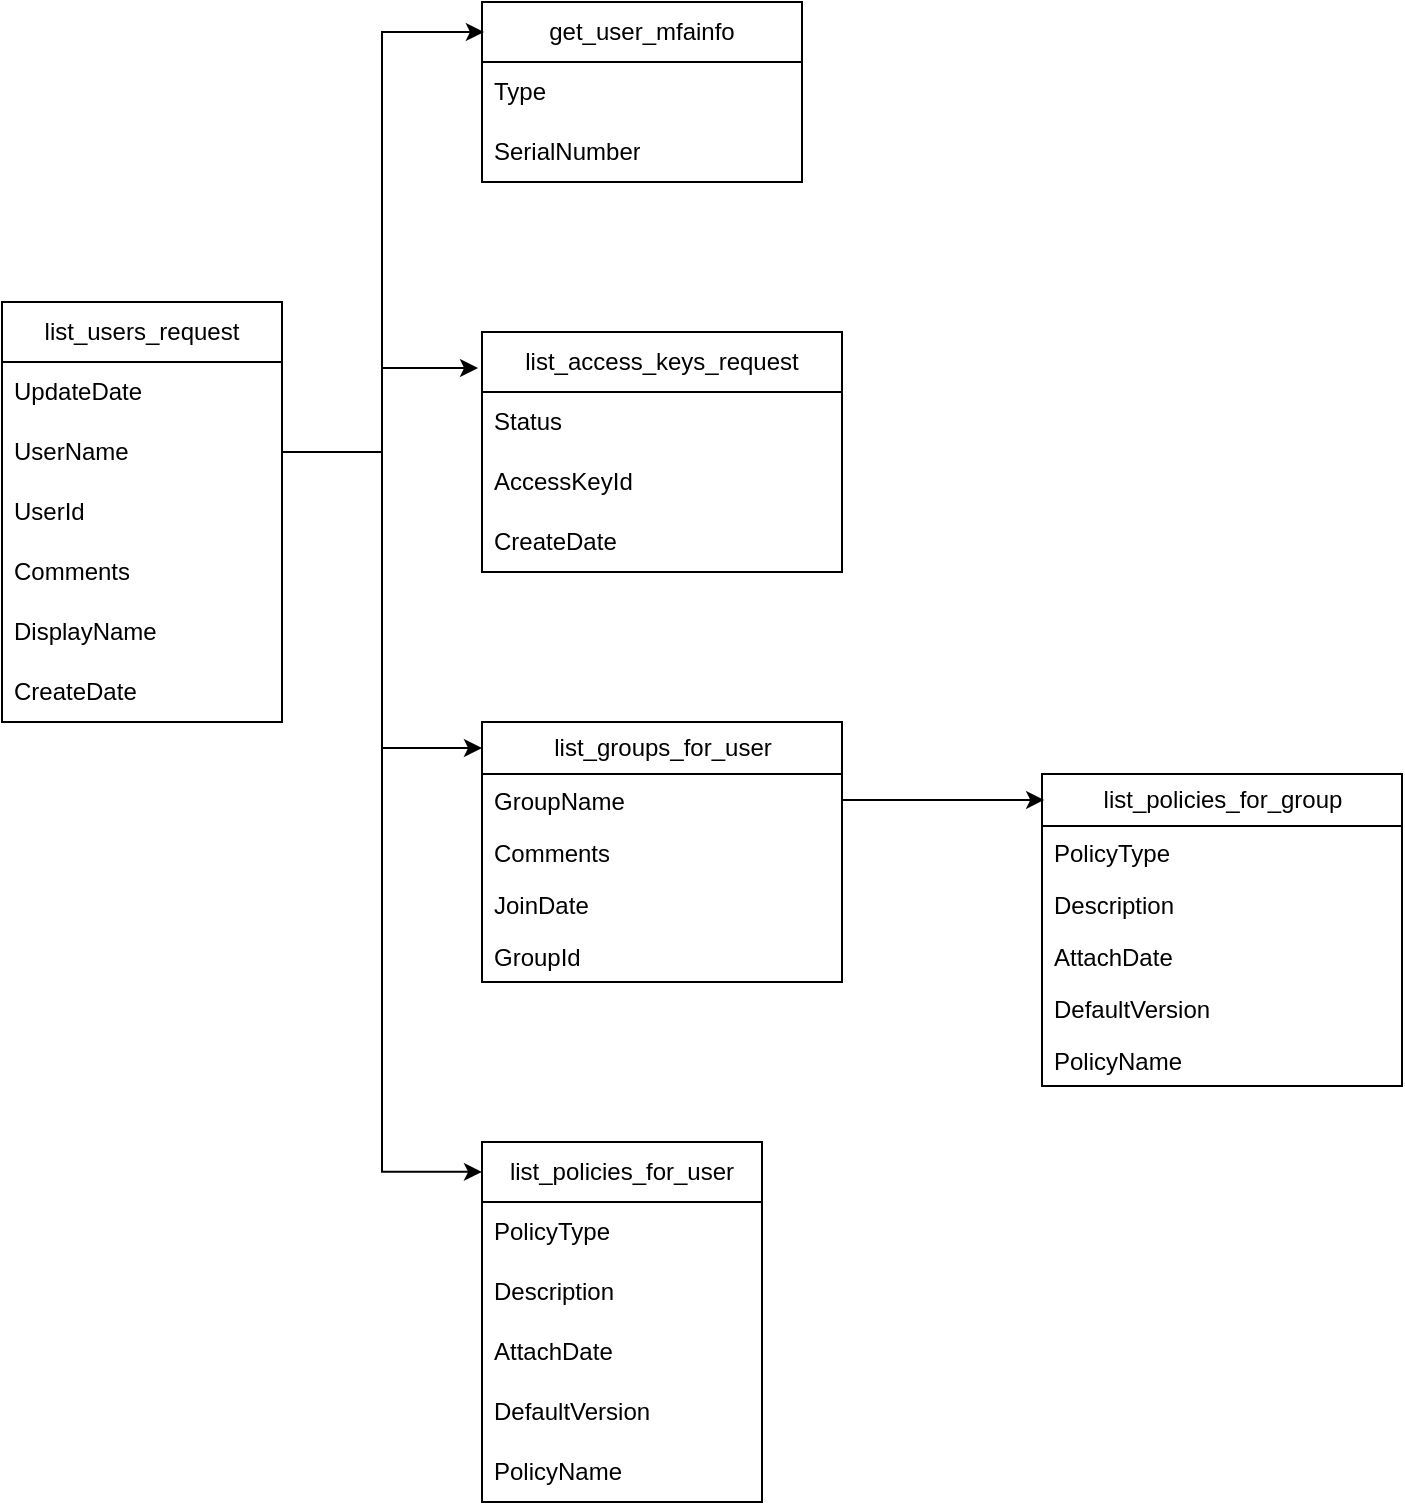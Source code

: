 <mxfile version="24.6.4" type="github">
  <diagram name="第 1 页" id="qgJlCf7dbx8LFe6jDjku">
    <mxGraphModel dx="1426" dy="793" grid="1" gridSize="10" guides="1" tooltips="1" connect="1" arrows="1" fold="1" page="1" pageScale="1" pageWidth="827" pageHeight="1169" math="0" shadow="0">
      <root>
        <mxCell id="0" />
        <mxCell id="1" parent="0" />
        <mxCell id="kxppfkElTFDK9CEzVDiU-2" value="list_users_request" style="swimlane;fontStyle=0;childLayout=stackLayout;horizontal=1;startSize=30;horizontalStack=0;resizeParent=1;resizeParentMax=0;resizeLast=0;collapsible=1;marginBottom=0;whiteSpace=wrap;html=1;" vertex="1" parent="1">
          <mxGeometry x="100" y="210" width="140" height="210" as="geometry" />
        </mxCell>
        <mxCell id="kxppfkElTFDK9CEzVDiU-3" value="UpdateDate" style="text;strokeColor=none;fillColor=none;align=left;verticalAlign=middle;spacingLeft=4;spacingRight=4;overflow=hidden;points=[[0,0.5],[1,0.5]];portConstraint=eastwest;rotatable=0;whiteSpace=wrap;html=1;" vertex="1" parent="kxppfkElTFDK9CEzVDiU-2">
          <mxGeometry y="30" width="140" height="30" as="geometry" />
        </mxCell>
        <mxCell id="kxppfkElTFDK9CEzVDiU-4" value="UserName" style="text;strokeColor=none;fillColor=none;align=left;verticalAlign=middle;spacingLeft=4;spacingRight=4;overflow=hidden;points=[[0,0.5],[1,0.5]];portConstraint=eastwest;rotatable=0;whiteSpace=wrap;html=1;" vertex="1" parent="kxppfkElTFDK9CEzVDiU-2">
          <mxGeometry y="60" width="140" height="30" as="geometry" />
        </mxCell>
        <mxCell id="kxppfkElTFDK9CEzVDiU-5" value="UserId" style="text;strokeColor=none;fillColor=none;align=left;verticalAlign=middle;spacingLeft=4;spacingRight=4;overflow=hidden;points=[[0,0.5],[1,0.5]];portConstraint=eastwest;rotatable=0;whiteSpace=wrap;html=1;" vertex="1" parent="kxppfkElTFDK9CEzVDiU-2">
          <mxGeometry y="90" width="140" height="30" as="geometry" />
        </mxCell>
        <mxCell id="kxppfkElTFDK9CEzVDiU-6" value="Comments" style="text;strokeColor=none;fillColor=none;align=left;verticalAlign=middle;spacingLeft=4;spacingRight=4;overflow=hidden;points=[[0,0.5],[1,0.5]];portConstraint=eastwest;rotatable=0;whiteSpace=wrap;html=1;" vertex="1" parent="kxppfkElTFDK9CEzVDiU-2">
          <mxGeometry y="120" width="140" height="30" as="geometry" />
        </mxCell>
        <mxCell id="kxppfkElTFDK9CEzVDiU-7" value="DisplayName" style="text;strokeColor=none;fillColor=none;align=left;verticalAlign=middle;spacingLeft=4;spacingRight=4;overflow=hidden;points=[[0,0.5],[1,0.5]];portConstraint=eastwest;rotatable=0;whiteSpace=wrap;html=1;" vertex="1" parent="kxppfkElTFDK9CEzVDiU-2">
          <mxGeometry y="150" width="140" height="30" as="geometry" />
        </mxCell>
        <mxCell id="kxppfkElTFDK9CEzVDiU-8" value="CreateDate" style="text;strokeColor=none;fillColor=none;align=left;verticalAlign=middle;spacingLeft=4;spacingRight=4;overflow=hidden;points=[[0,0.5],[1,0.5]];portConstraint=eastwest;rotatable=0;whiteSpace=wrap;html=1;" vertex="1" parent="kxppfkElTFDK9CEzVDiU-2">
          <mxGeometry y="180" width="140" height="30" as="geometry" />
        </mxCell>
        <mxCell id="kxppfkElTFDK9CEzVDiU-9" value="get_user_mfainfo" style="swimlane;fontStyle=0;childLayout=stackLayout;horizontal=1;startSize=30;horizontalStack=0;resizeParent=1;resizeParentMax=0;resizeLast=0;collapsible=1;marginBottom=0;whiteSpace=wrap;html=1;" vertex="1" parent="1">
          <mxGeometry x="340" y="60" width="160" height="90" as="geometry" />
        </mxCell>
        <mxCell id="kxppfkElTFDK9CEzVDiU-10" value="Type" style="text;strokeColor=none;fillColor=none;align=left;verticalAlign=middle;spacingLeft=4;spacingRight=4;overflow=hidden;points=[[0,0.5],[1,0.5]];portConstraint=eastwest;rotatable=0;whiteSpace=wrap;html=1;" vertex="1" parent="kxppfkElTFDK9CEzVDiU-9">
          <mxGeometry y="30" width="160" height="30" as="geometry" />
        </mxCell>
        <mxCell id="kxppfkElTFDK9CEzVDiU-11" value="SerialNumber" style="text;strokeColor=none;fillColor=none;align=left;verticalAlign=middle;spacingLeft=4;spacingRight=4;overflow=hidden;points=[[0,0.5],[1,0.5]];portConstraint=eastwest;rotatable=0;whiteSpace=wrap;html=1;" vertex="1" parent="kxppfkElTFDK9CEzVDiU-9">
          <mxGeometry y="60" width="160" height="30" as="geometry" />
        </mxCell>
        <mxCell id="kxppfkElTFDK9CEzVDiU-15" value="list_access_keys_request" style="swimlane;fontStyle=0;childLayout=stackLayout;horizontal=1;startSize=30;horizontalStack=0;resizeParent=1;resizeParentMax=0;resizeLast=0;collapsible=1;marginBottom=0;whiteSpace=wrap;html=1;" vertex="1" parent="1">
          <mxGeometry x="340" y="225" width="180" height="120" as="geometry" />
        </mxCell>
        <mxCell id="kxppfkElTFDK9CEzVDiU-16" value="Status" style="text;strokeColor=none;fillColor=none;align=left;verticalAlign=middle;spacingLeft=4;spacingRight=4;overflow=hidden;points=[[0,0.5],[1,0.5]];portConstraint=eastwest;rotatable=0;whiteSpace=wrap;html=1;" vertex="1" parent="kxppfkElTFDK9CEzVDiU-15">
          <mxGeometry y="30" width="180" height="30" as="geometry" />
        </mxCell>
        <mxCell id="kxppfkElTFDK9CEzVDiU-17" value="AccessKeyId" style="text;strokeColor=none;fillColor=none;align=left;verticalAlign=middle;spacingLeft=4;spacingRight=4;overflow=hidden;points=[[0,0.5],[1,0.5]];portConstraint=eastwest;rotatable=0;whiteSpace=wrap;html=1;" vertex="1" parent="kxppfkElTFDK9CEzVDiU-15">
          <mxGeometry y="60" width="180" height="30" as="geometry" />
        </mxCell>
        <mxCell id="kxppfkElTFDK9CEzVDiU-18" value="CreateDate" style="text;strokeColor=none;fillColor=none;align=left;verticalAlign=middle;spacingLeft=4;spacingRight=4;overflow=hidden;points=[[0,0.5],[1,0.5]];portConstraint=eastwest;rotatable=0;whiteSpace=wrap;html=1;" vertex="1" parent="kxppfkElTFDK9CEzVDiU-15">
          <mxGeometry y="90" width="180" height="30" as="geometry" />
        </mxCell>
        <mxCell id="kxppfkElTFDK9CEzVDiU-19" style="edgeStyle=orthogonalEdgeStyle;rounded=0;orthogonalLoop=1;jettySize=auto;html=1;entryX=-0.011;entryY=0.15;entryDx=0;entryDy=0;entryPerimeter=0;" edge="1" parent="1" source="kxppfkElTFDK9CEzVDiU-4" target="kxppfkElTFDK9CEzVDiU-15">
          <mxGeometry relative="1" as="geometry" />
        </mxCell>
        <mxCell id="kxppfkElTFDK9CEzVDiU-20" style="edgeStyle=orthogonalEdgeStyle;rounded=0;orthogonalLoop=1;jettySize=auto;html=1;exitX=1;exitY=0.5;exitDx=0;exitDy=0;entryX=0.006;entryY=0.167;entryDx=0;entryDy=0;entryPerimeter=0;" edge="1" parent="1" source="kxppfkElTFDK9CEzVDiU-4" target="kxppfkElTFDK9CEzVDiU-9">
          <mxGeometry relative="1" as="geometry" />
        </mxCell>
        <mxCell id="kxppfkElTFDK9CEzVDiU-21" value="list_policies_for_group" style="swimlane;fontStyle=0;childLayout=stackLayout;horizontal=1;startSize=26;fillColor=none;horizontalStack=0;resizeParent=1;resizeParentMax=0;resizeLast=0;collapsible=1;marginBottom=0;html=1;" vertex="1" parent="1">
          <mxGeometry x="620" y="446" width="180" height="156" as="geometry" />
        </mxCell>
        <mxCell id="kxppfkElTFDK9CEzVDiU-22" value="PolicyType" style="text;strokeColor=none;fillColor=none;align=left;verticalAlign=top;spacingLeft=4;spacingRight=4;overflow=hidden;rotatable=0;points=[[0,0.5],[1,0.5]];portConstraint=eastwest;whiteSpace=wrap;html=1;" vertex="1" parent="kxppfkElTFDK9CEzVDiU-21">
          <mxGeometry y="26" width="180" height="26" as="geometry" />
        </mxCell>
        <mxCell id="kxppfkElTFDK9CEzVDiU-23" value="Description" style="text;strokeColor=none;fillColor=none;align=left;verticalAlign=top;spacingLeft=4;spacingRight=4;overflow=hidden;rotatable=0;points=[[0,0.5],[1,0.5]];portConstraint=eastwest;whiteSpace=wrap;html=1;" vertex="1" parent="kxppfkElTFDK9CEzVDiU-21">
          <mxGeometry y="52" width="180" height="26" as="geometry" />
        </mxCell>
        <mxCell id="kxppfkElTFDK9CEzVDiU-24" value="AttachDate" style="text;strokeColor=none;fillColor=none;align=left;verticalAlign=top;spacingLeft=4;spacingRight=4;overflow=hidden;rotatable=0;points=[[0,0.5],[1,0.5]];portConstraint=eastwest;whiteSpace=wrap;html=1;" vertex="1" parent="kxppfkElTFDK9CEzVDiU-21">
          <mxGeometry y="78" width="180" height="26" as="geometry" />
        </mxCell>
        <mxCell id="kxppfkElTFDK9CEzVDiU-26" value="DefaultVersion" style="text;strokeColor=none;fillColor=none;align=left;verticalAlign=top;spacingLeft=4;spacingRight=4;overflow=hidden;rotatable=0;points=[[0,0.5],[1,0.5]];portConstraint=eastwest;whiteSpace=wrap;html=1;" vertex="1" parent="kxppfkElTFDK9CEzVDiU-21">
          <mxGeometry y="104" width="180" height="26" as="geometry" />
        </mxCell>
        <mxCell id="kxppfkElTFDK9CEzVDiU-27" value="PolicyName" style="text;strokeColor=none;fillColor=none;align=left;verticalAlign=top;spacingLeft=4;spacingRight=4;overflow=hidden;rotatable=0;points=[[0,0.5],[1,0.5]];portConstraint=eastwest;whiteSpace=wrap;html=1;" vertex="1" parent="kxppfkElTFDK9CEzVDiU-21">
          <mxGeometry y="130" width="180" height="26" as="geometry" />
        </mxCell>
        <mxCell id="kxppfkElTFDK9CEzVDiU-28" value="list_groups_for_user" style="swimlane;fontStyle=0;childLayout=stackLayout;horizontal=1;startSize=26;fillColor=none;horizontalStack=0;resizeParent=1;resizeParentMax=0;resizeLast=0;collapsible=1;marginBottom=0;html=1;" vertex="1" parent="1">
          <mxGeometry x="340" y="420" width="180" height="130" as="geometry" />
        </mxCell>
        <mxCell id="kxppfkElTFDK9CEzVDiU-29" value="GroupName" style="text;strokeColor=none;fillColor=none;align=left;verticalAlign=top;spacingLeft=4;spacingRight=4;overflow=hidden;rotatable=0;points=[[0,0.5],[1,0.5]];portConstraint=eastwest;whiteSpace=wrap;html=1;" vertex="1" parent="kxppfkElTFDK9CEzVDiU-28">
          <mxGeometry y="26" width="180" height="26" as="geometry" />
        </mxCell>
        <mxCell id="kxppfkElTFDK9CEzVDiU-30" value="Comments" style="text;strokeColor=none;fillColor=none;align=left;verticalAlign=top;spacingLeft=4;spacingRight=4;overflow=hidden;rotatable=0;points=[[0,0.5],[1,0.5]];portConstraint=eastwest;whiteSpace=wrap;html=1;" vertex="1" parent="kxppfkElTFDK9CEzVDiU-28">
          <mxGeometry y="52" width="180" height="26" as="geometry" />
        </mxCell>
        <mxCell id="kxppfkElTFDK9CEzVDiU-31" value="JoinDate" style="text;strokeColor=none;fillColor=none;align=left;verticalAlign=top;spacingLeft=4;spacingRight=4;overflow=hidden;rotatable=0;points=[[0,0.5],[1,0.5]];portConstraint=eastwest;whiteSpace=wrap;html=1;" vertex="1" parent="kxppfkElTFDK9CEzVDiU-28">
          <mxGeometry y="78" width="180" height="26" as="geometry" />
        </mxCell>
        <mxCell id="kxppfkElTFDK9CEzVDiU-32" value="GroupId" style="text;strokeColor=none;fillColor=none;align=left;verticalAlign=top;spacingLeft=4;spacingRight=4;overflow=hidden;rotatable=0;points=[[0,0.5],[1,0.5]];portConstraint=eastwest;whiteSpace=wrap;html=1;" vertex="1" parent="kxppfkElTFDK9CEzVDiU-28">
          <mxGeometry y="104" width="180" height="26" as="geometry" />
        </mxCell>
        <mxCell id="kxppfkElTFDK9CEzVDiU-33" style="edgeStyle=orthogonalEdgeStyle;rounded=0;orthogonalLoop=1;jettySize=auto;html=1;exitX=1;exitY=0.5;exitDx=0;exitDy=0;entryX=0.006;entryY=0.083;entryDx=0;entryDy=0;entryPerimeter=0;" edge="1" parent="1" source="kxppfkElTFDK9CEzVDiU-29" target="kxppfkElTFDK9CEzVDiU-21">
          <mxGeometry relative="1" as="geometry" />
        </mxCell>
        <mxCell id="kxppfkElTFDK9CEzVDiU-34" style="edgeStyle=orthogonalEdgeStyle;rounded=0;orthogonalLoop=1;jettySize=auto;html=1;exitX=1;exitY=0.5;exitDx=0;exitDy=0;entryX=0;entryY=0.1;entryDx=0;entryDy=0;entryPerimeter=0;" edge="1" parent="1" source="kxppfkElTFDK9CEzVDiU-4" target="kxppfkElTFDK9CEzVDiU-28">
          <mxGeometry relative="1" as="geometry" />
        </mxCell>
        <mxCell id="kxppfkElTFDK9CEzVDiU-35" value="list_policies_for_user" style="swimlane;fontStyle=0;childLayout=stackLayout;horizontal=1;startSize=30;horizontalStack=0;resizeParent=1;resizeParentMax=0;resizeLast=0;collapsible=1;marginBottom=0;whiteSpace=wrap;html=1;" vertex="1" parent="1">
          <mxGeometry x="340" y="630" width="140" height="180" as="geometry" />
        </mxCell>
        <mxCell id="kxppfkElTFDK9CEzVDiU-36" value="PolicyType" style="text;strokeColor=none;fillColor=none;align=left;verticalAlign=middle;spacingLeft=4;spacingRight=4;overflow=hidden;points=[[0,0.5],[1,0.5]];portConstraint=eastwest;rotatable=0;whiteSpace=wrap;html=1;" vertex="1" parent="kxppfkElTFDK9CEzVDiU-35">
          <mxGeometry y="30" width="140" height="30" as="geometry" />
        </mxCell>
        <mxCell id="kxppfkElTFDK9CEzVDiU-37" value="Description" style="text;strokeColor=none;fillColor=none;align=left;verticalAlign=middle;spacingLeft=4;spacingRight=4;overflow=hidden;points=[[0,0.5],[1,0.5]];portConstraint=eastwest;rotatable=0;whiteSpace=wrap;html=1;" vertex="1" parent="kxppfkElTFDK9CEzVDiU-35">
          <mxGeometry y="60" width="140" height="30" as="geometry" />
        </mxCell>
        <mxCell id="kxppfkElTFDK9CEzVDiU-38" value="AttachDate" style="text;strokeColor=none;fillColor=none;align=left;verticalAlign=middle;spacingLeft=4;spacingRight=4;overflow=hidden;points=[[0,0.5],[1,0.5]];portConstraint=eastwest;rotatable=0;whiteSpace=wrap;html=1;" vertex="1" parent="kxppfkElTFDK9CEzVDiU-35">
          <mxGeometry y="90" width="140" height="30" as="geometry" />
        </mxCell>
        <mxCell id="kxppfkElTFDK9CEzVDiU-40" value="DefaultVersion" style="text;strokeColor=none;fillColor=none;align=left;verticalAlign=middle;spacingLeft=4;spacingRight=4;overflow=hidden;points=[[0,0.5],[1,0.5]];portConstraint=eastwest;rotatable=0;whiteSpace=wrap;html=1;" vertex="1" parent="kxppfkElTFDK9CEzVDiU-35">
          <mxGeometry y="120" width="140" height="30" as="geometry" />
        </mxCell>
        <mxCell id="kxppfkElTFDK9CEzVDiU-39" value="PolicyName" style="text;strokeColor=none;fillColor=none;align=left;verticalAlign=middle;spacingLeft=4;spacingRight=4;overflow=hidden;points=[[0,0.5],[1,0.5]];portConstraint=eastwest;rotatable=0;whiteSpace=wrap;html=1;" vertex="1" parent="kxppfkElTFDK9CEzVDiU-35">
          <mxGeometry y="150" width="140" height="30" as="geometry" />
        </mxCell>
        <mxCell id="kxppfkElTFDK9CEzVDiU-41" style="edgeStyle=orthogonalEdgeStyle;rounded=0;orthogonalLoop=1;jettySize=auto;html=1;exitX=1;exitY=0.5;exitDx=0;exitDy=0;entryX=0;entryY=0.083;entryDx=0;entryDy=0;entryPerimeter=0;" edge="1" parent="1" source="kxppfkElTFDK9CEzVDiU-4" target="kxppfkElTFDK9CEzVDiU-35">
          <mxGeometry relative="1" as="geometry" />
        </mxCell>
      </root>
    </mxGraphModel>
  </diagram>
</mxfile>
